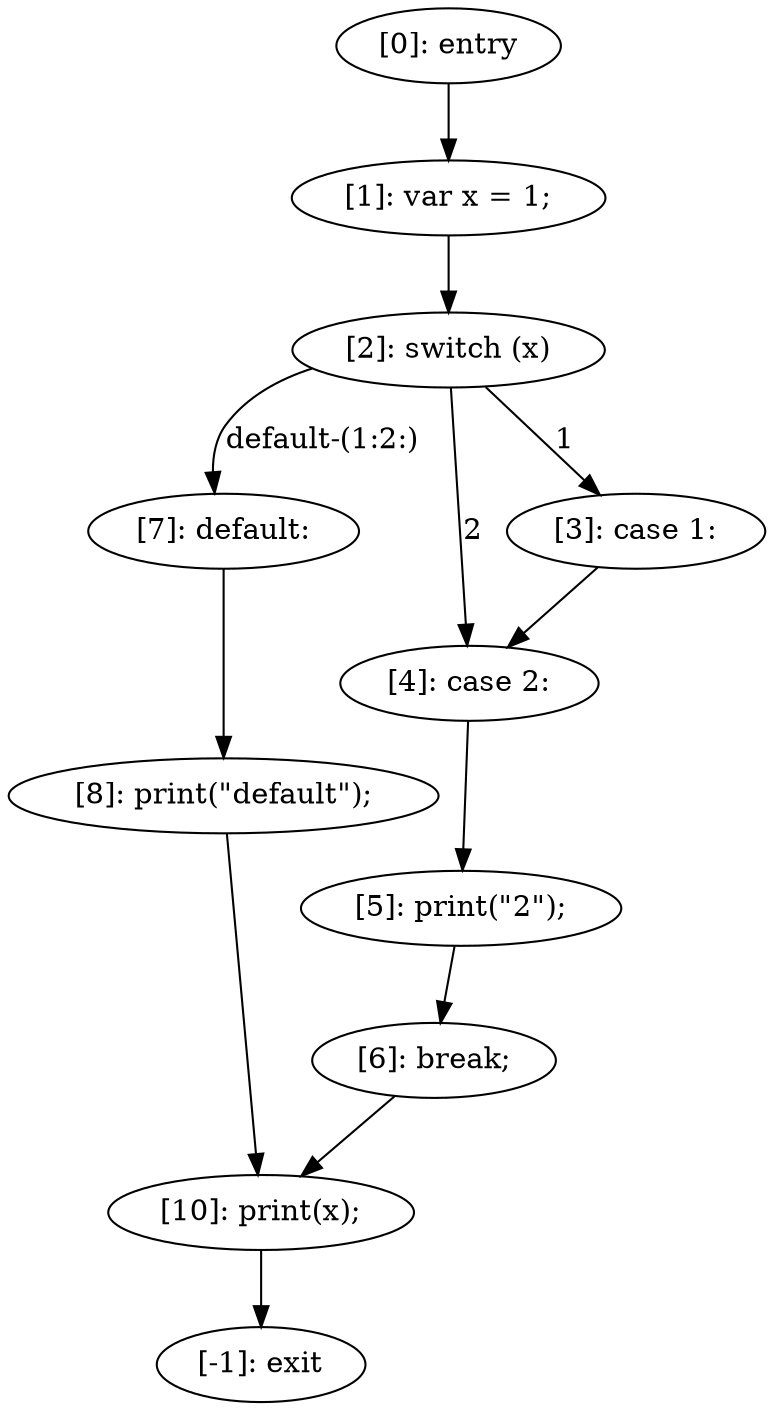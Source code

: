 digraph {
"0" [label="[1]: var x = 1;\n"] 
"1" [label="[-1]: exit"] 
"2" [label="[5]: print(\"2\");\n"] 
"3" [label="[0]: entry"] 
"4" [label="[8]: print(\"default\");\n"] 
"5" [label="[10]: print(x);\n"] 
"6" [label="[2]: switch (x)"] 
"7" [label="[6]: break;\n"] 
"8" [label="[7]: default:\n"] 
"9" [label="[4]: case 2:\n"] 
"10" [label="[3]: case 1:\n"] 
"0" -> "6" [label=""] 
"2" -> "7" [label=""] 
"3" -> "0" [label=""] 
"4" -> "5" [label=""] 
"5" -> "1" [label=""] 
"6" -> "10" [label="1"] 
"6" -> "9" [label="2"] 
"6" -> "8" [label="default-(1:2:)"] 
"7" -> "5" [label=""] 
"8" -> "4" [label=""] 
"9" -> "2" [label=""] 
"10" -> "9" [label=""] 
}
